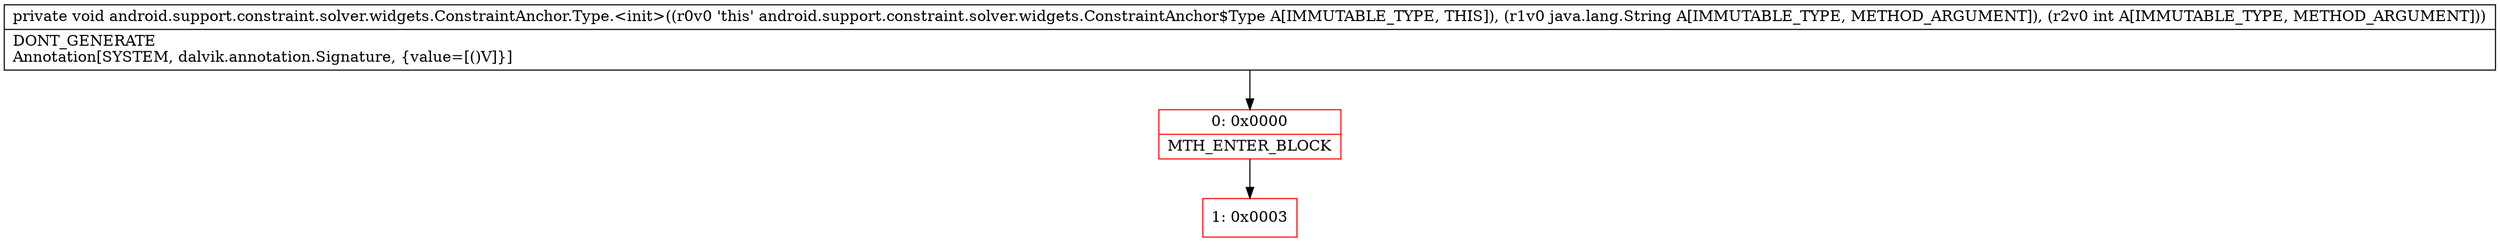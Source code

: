 digraph "CFG forandroid.support.constraint.solver.widgets.ConstraintAnchor.Type.\<init\>(Ljava\/lang\/String;I)V" {
subgraph cluster_Region_1159764803 {
label = "R(0)";
node [shape=record,color=blue];
}
Node_0 [shape=record,color=red,label="{0\:\ 0x0000|MTH_ENTER_BLOCK\l}"];
Node_1 [shape=record,color=red,label="{1\:\ 0x0003}"];
MethodNode[shape=record,label="{private void android.support.constraint.solver.widgets.ConstraintAnchor.Type.\<init\>((r0v0 'this' android.support.constraint.solver.widgets.ConstraintAnchor$Type A[IMMUTABLE_TYPE, THIS]), (r1v0 java.lang.String A[IMMUTABLE_TYPE, METHOD_ARGUMENT]), (r2v0 int A[IMMUTABLE_TYPE, METHOD_ARGUMENT]))  | DONT_GENERATE\lAnnotation[SYSTEM, dalvik.annotation.Signature, \{value=[()V]\}]\l}"];
MethodNode -> Node_0;
Node_0 -> Node_1;
}

